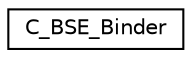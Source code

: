 digraph "Graphical Class Hierarchy"
{
  edge [fontname="Helvetica",fontsize="10",labelfontname="Helvetica",labelfontsize="10"];
  node [fontname="Helvetica",fontsize="10",shape=record];
  rankdir="LR";
  Node1 [label="C_BSE_Binder",height=0.2,width=0.4,color="black", fillcolor="white", style="filled",URL="$class_c___b_s_e___binder.html"];
}
